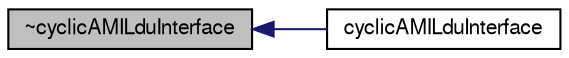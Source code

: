 digraph "~cyclicAMILduInterface"
{
  bgcolor="transparent";
  edge [fontname="FreeSans",fontsize="10",labelfontname="FreeSans",labelfontsize="10"];
  node [fontname="FreeSans",fontsize="10",shape=record];
  rankdir="LR";
  Node10 [label="~cyclicAMILduInterface",height=0.2,width=0.4,color="black", fillcolor="grey75", style="filled", fontcolor="black"];
  Node10 -> Node11 [dir="back",color="midnightblue",fontsize="10",style="solid",fontname="FreeSans"];
  Node11 [label="cyclicAMILduInterface",height=0.2,width=0.4,color="black",URL="$a24930.html#a1844926e7ced9cfd73984e65d06c4021",tooltip="Construct null. "];
}
